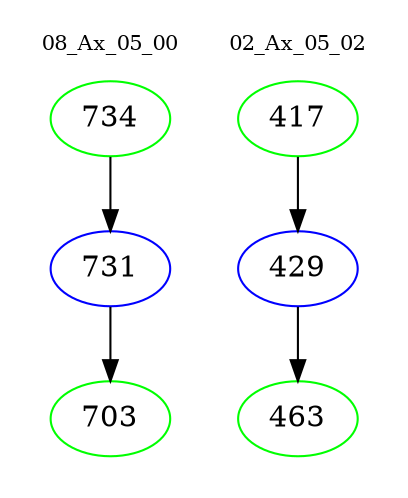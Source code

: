 digraph{
subgraph cluster_0 {
color = white
label = "08_Ax_05_00";
fontsize=10;
T0_734 [label="734", color="green"]
T0_734 -> T0_731 [color="black"]
T0_731 [label="731", color="blue"]
T0_731 -> T0_703 [color="black"]
T0_703 [label="703", color="green"]
}
subgraph cluster_1 {
color = white
label = "02_Ax_05_02";
fontsize=10;
T1_417 [label="417", color="green"]
T1_417 -> T1_429 [color="black"]
T1_429 [label="429", color="blue"]
T1_429 -> T1_463 [color="black"]
T1_463 [label="463", color="green"]
}
}
